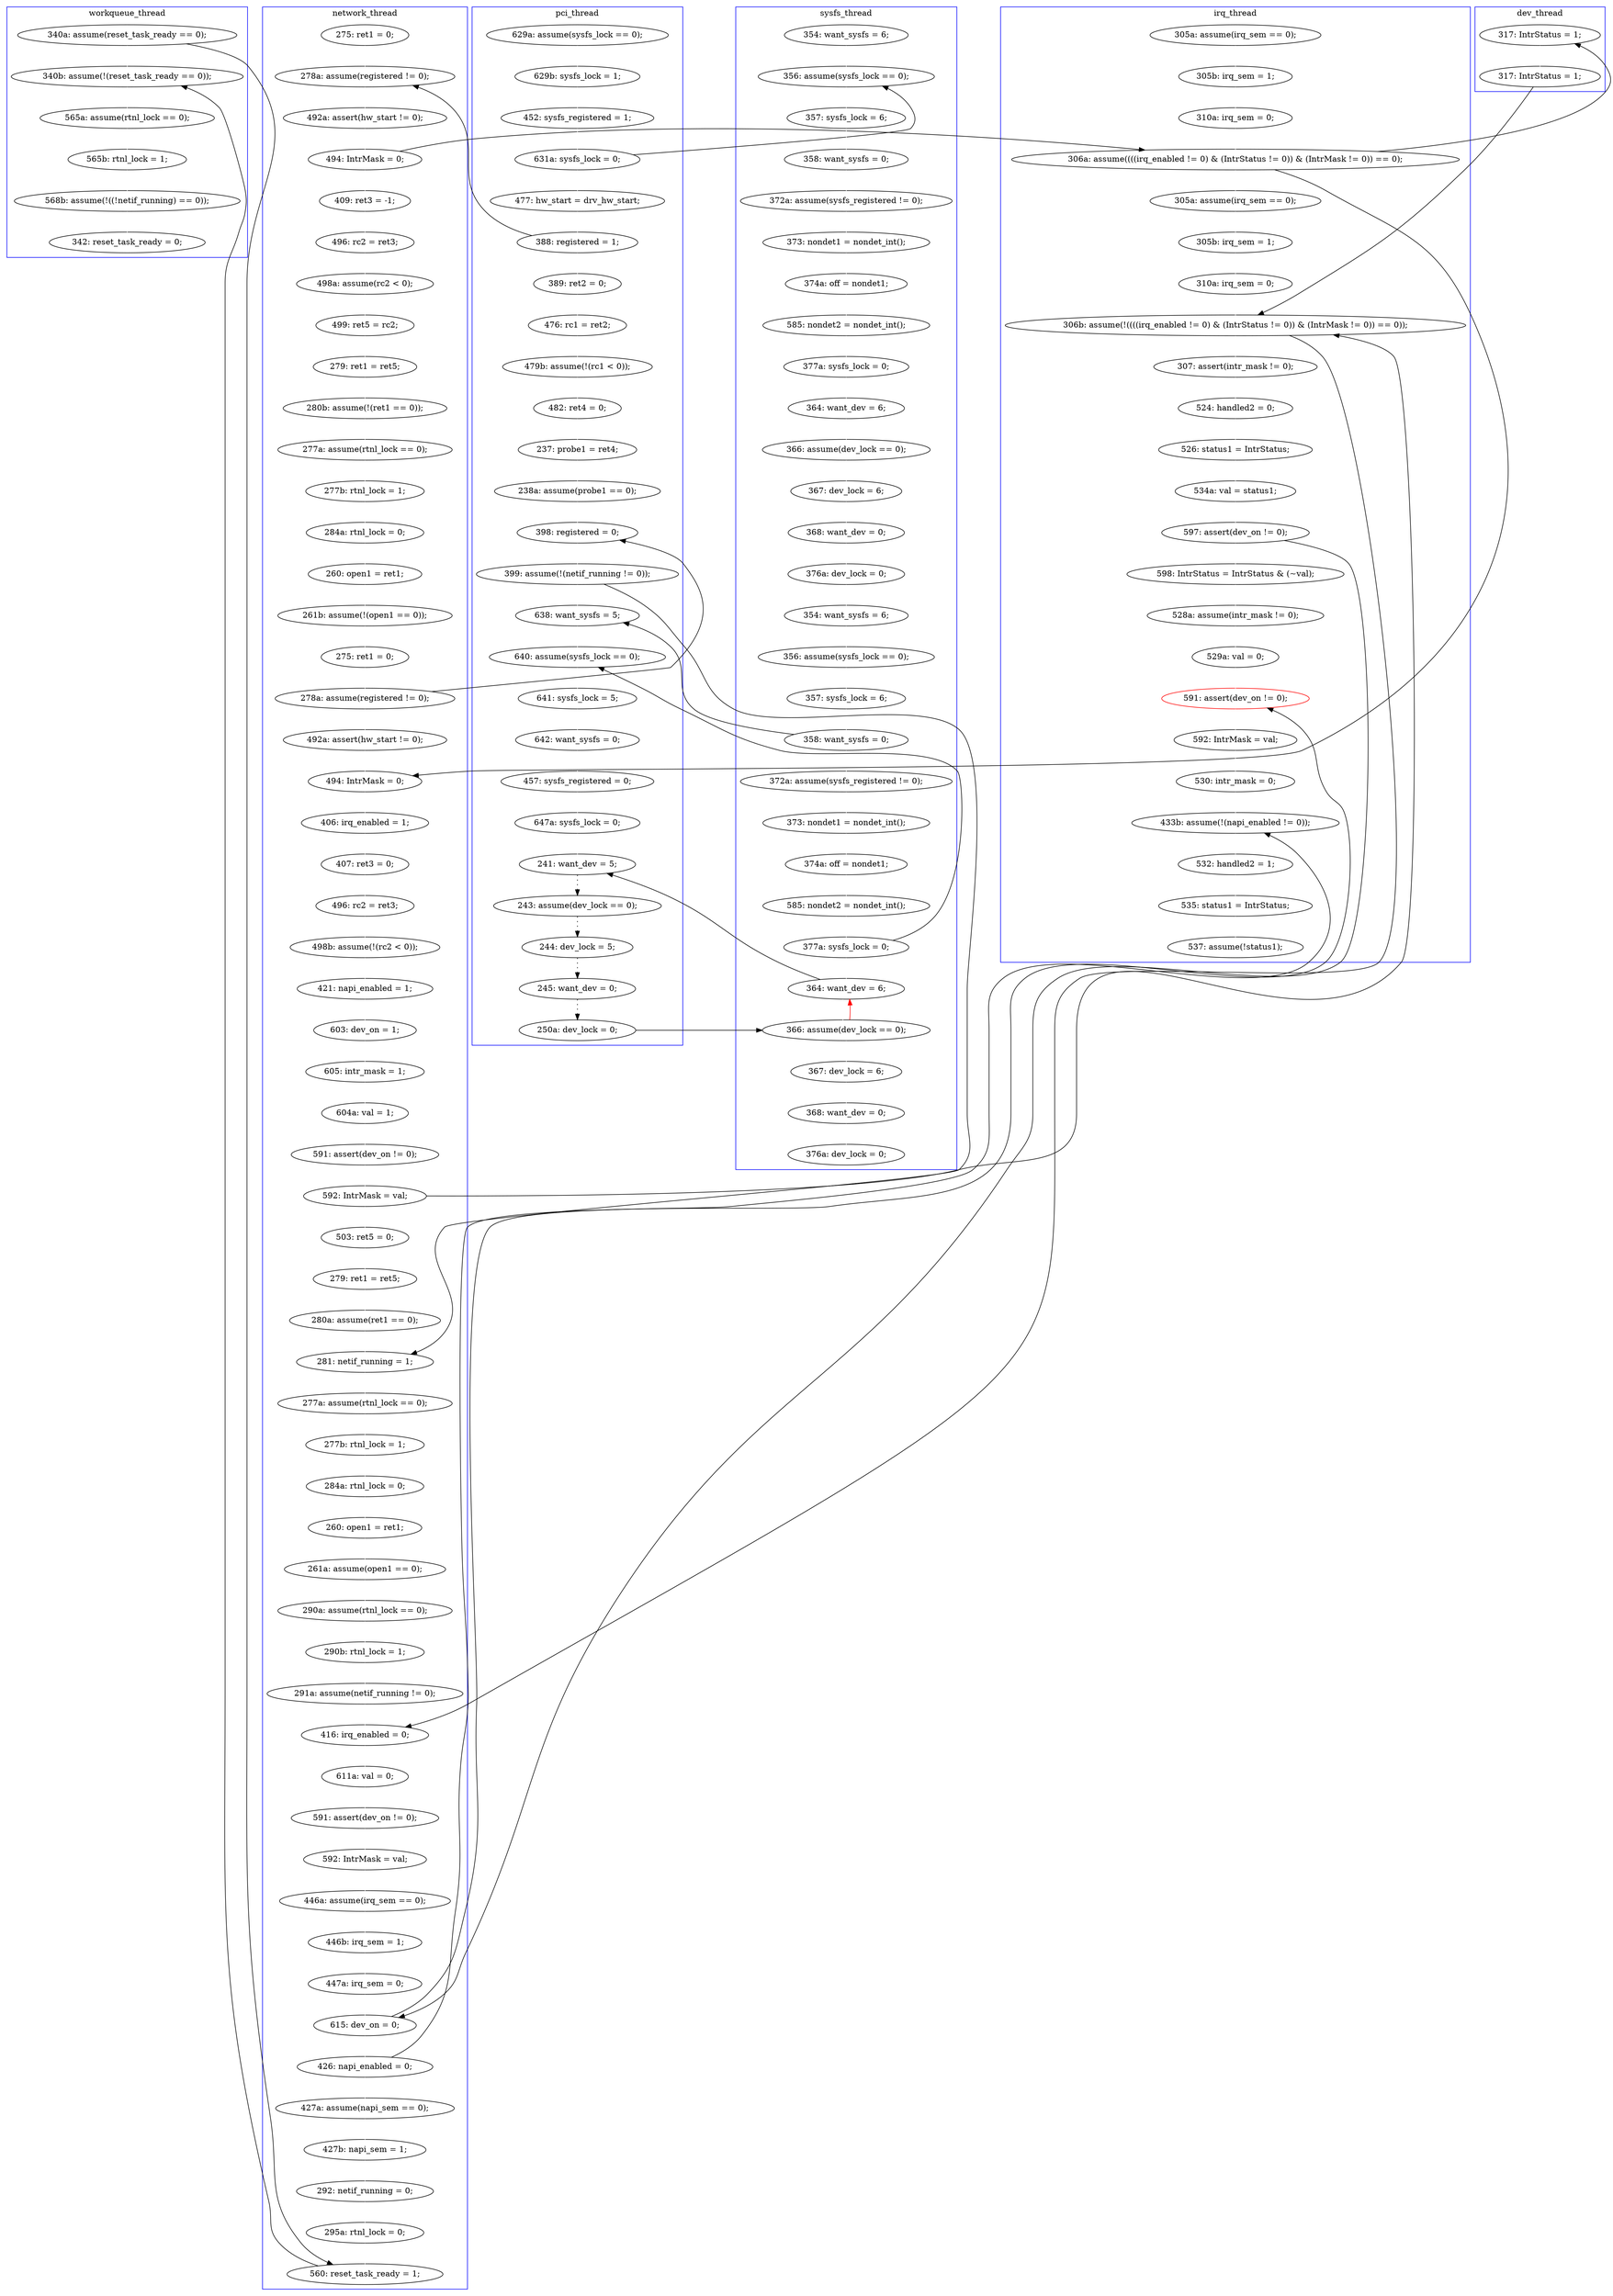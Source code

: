 digraph Counterexample {
	308 -> 322 [color = white, style = solid]
	157 -> 158 [color = white, style = solid]
	204 -> 208 [color = white, style = solid]
	36 -> 101 [color = black, style = solid, constraint = false]
	144 -> 183 [color = white, style = solid]
	262 -> 263 [color = black, style = solid, constraint = false]
	205 -> 206 [color = white, style = solid]
	191 -> 194 [color = white, style = solid]
	242 -> 244 [color = white, style = solid]
	70 -> 75 [color = white, style = solid]
	213 -> 214 [color = white, style = solid]
	71 -> 72 [color = white, style = solid]
	40 -> 49 [color = white, style = solid]
	36 -> 40 [color = white, style = solid]
	269 -> 270 [color = white, style = solid]
	306 -> 209 [color = red, style = solid, constraint = false]
	153 -> 155 [color = white, style = solid]
	263 -> 286 [color = black, style = solid, constraint = false]
	252 -> 253 [color = white, style = solid]
	56 -> 58 [color = white, style = solid]
	298 -> 309 [color = white, style = solid]
	117 -> 126 [color = white, style = solid]
	239 -> 256 [color = white, style = solid]
	292 -> 301 [color = white, style = solid]
	226 -> 230 [color = white, style = solid]
	80 -> 81 [color = white, style = solid]
	268 -> 294 [color = black, style = solid, constraint = false]
	146 -> 164 [color = white, style = solid]
	228 -> 237 [color = black, style = solid, constraint = false]
	198 -> 201 [color = white, style = solid]
	263 -> 268 [color = white, style = solid]
	86 -> 89 [color = white, style = solid]
	206 -> 207 [color = white, style = solid]
	72 -> 73 [color = white, style = solid]
	127 -> 279 [color = black, style = solid, constraint = false]
	126 -> 228 [color = black, style = solid, constraint = false]
	81 -> 85 [color = white, style = solid]
	258 -> 260 [color = white, style = solid]
	152 -> 153 [color = white, style = solid]
	91 -> 146 [color = black, style = solid, constraint = false]
	185 -> 208 [color = black, style = solid, constraint = false]
	141 -> 144 [color = white, style = solid]
	287 -> 289 [color = white, style = solid]
	100 -> 101 [color = white, style = solid]
	91 -> 117 [color = black, style = solid, constraint = false]
	279 -> 313 [color = black, style = solid, constraint = false]
	260 -> 262 [color = white, style = solid]
	73 -> 91 [color = white, style = solid]
	245 -> 252 [color = white, style = solid]
	112 -> 114 [color = white, style = solid]
	317 -> 319 [color = white, style = solid]
	189 -> 228 [color = black, style = solid, constraint = false]
	262 -> 264 [color = white, style = solid]
	172 -> 178 [color = white, style = solid]
	136 -> 145 [color = white, style = solid]
	286 -> 287 [color = white, style = solid]
	194 -> 200 [color = white, style = solid]
	66 -> 69 [color = white, style = solid]
	101 -> 102 [color = white, style = solid]
	211 -> 212 [color = white, style = solid]
	268 -> 269 [color = white, style = solid]
	150 -> 151 [color = white, style = solid]
	208 -> 211 [color = white, style = solid]
	212 -> 213 [color = white, style = solid]
	284 -> 286 [color = white, style = solid]
	75 -> 78 [color = white, style = solid]
	306 -> 307 [color = white, style = solid]
	149 -> 150 [color = white, style = solid]
	145 -> 146 [color = white, style = solid]
	42 -> 51 [color = white, style = solid]
	283 -> 284 [color = white, style = solid]
	105 -> 106 [color = white, style = solid]
	49 -> 51 [color = black, style = solid, constraint = false]
	158 -> 196 [color = black, style = solid, constraint = false]
	127 -> 313 [color = white, style = solid]
	89 -> 134 [color = white, style = solid]
	274 -> 279 [color = white, style = solid]
	165 -> 166 [color = white, style = solid]
	179 -> 180 [color = white, style = solid]
	313 -> 316 [color = white, style = solid]
	305 -> 306 [color = black, style = solid, constraint = false]
	169 -> 172 [color = white, style = solid]
	222 -> 228 [color = white, style = solid]
	316 -> 317 [color = white, style = solid]
	29 -> 32 [color = white, style = solid]
	219 -> 220 [color = white, style = solid]
	273 -> 274 [color = white, style = solid]
	200 -> 209 [color = white, style = solid]
	58 -> 63 [color = white, style = solid]
	50 -> 121 [color = white, style = solid]
	158 -> 160 [color = white, style = solid]
	214 -> 217 [color = white, style = solid]
	200 -> 205 [color = black, style = solid, constraint = false]
	244 -> 245 [color = white, style = solid]
	228 -> 239 [color = white, style = solid]
	103 -> 105 [color = white, style = solid]
	51 -> 56 [color = white, style = solid]
	161 -> 191 [color = white, style = solid]
	160 -> 161 [color = white, style = solid]
	151 -> 152 [color = white, style = solid]
	166 -> 169 [color = white, style = solid]
	91 -> 219 [color = white, style = solid]
	304 -> 305 [color = black, style = dotted]
	178 -> 179 [color = white, style = solid]
	32 -> 36 [color = white, style = solid]
	201 -> 204 [color = white, style = solid]
	189 -> 198 [color = white, style = solid]
	28 -> 29 [color = white, style = solid]
	302 -> 303 [color = black, style = dotted]
	296 -> 298 [color = white, style = solid]
	85 -> 86 [color = white, style = solid]
	289 -> 294 [color = white, style = solid]
	185 -> 196 [color = white, style = solid]
	109 -> 112 [color = white, style = solid]
	207 -> 233 [color = white, style = solid]
	264 -> 283 [color = white, style = solid]
	125 -> 141 [color = white, style = solid]
	237 -> 242 [color = white, style = solid]
	78 -> 80 [color = white, style = solid]
	209 -> 306 [color = white, style = solid]
	301 -> 302 [color = black, style = dotted]
	58 -> 91 [color = black, style = solid, constraint = false]
	156 -> 157 [color = white, style = solid]
	307 -> 308 [color = white, style = solid]
	303 -> 304 [color = black, style = dotted]
	254 -> 263 [color = white, style = solid]
	294 -> 296 [color = white, style = solid]
	253 -> 254 [color = white, style = solid]
	196 -> 205 [color = white, style = solid]
	256 -> 258 [color = white, style = solid]
	319 -> 335 [color = white, style = solid]
	183 -> 185 [color = white, style = solid]
	134 -> 136 [color = white, style = solid]
	220 -> 222 [color = white, style = solid]
	164 -> 165 [color = white, style = solid]
	121 -> 124 [color = white, style = solid]
	186 -> 189 [color = white, style = solid]
	230 -> 237 [color = white, style = solid]
	106 -> 109 [color = white, style = solid]
	180 -> 186 [color = white, style = solid]
	102 -> 103 [color = white, style = solid]
	136 -> 183 [color = black, style = solid, constraint = false]
	209 -> 301 [color = black, style = solid, constraint = false]
	217 -> 225 [color = white, style = solid]
	233 -> 292 [color = white, style = solid]
	225 -> 226 [color = white, style = solid]
	270 -> 273 [color = white, style = solid]
	124 -> 125 [color = white, style = solid]
	114 -> 149 [color = white, style = solid]
	69 -> 70 [color = white, style = solid]
	63 -> 66 [color = white, style = solid]
	155 -> 156 [color = white, style = solid]
	49 -> 50 [color = white, style = solid]
	subgraph cluster7 {
		label = dev_thread
		color = blue
		117  [label = "317: IntrStatus = 1;"]
		126  [label = "317: IntrStatus = 1;"]
	}
	subgraph cluster5 {
		label = workqueue_thread
		color = blue
		127  [label = "340a: assume(reset_task_ready == 0);"]
		319  [label = "568b: assume(!((!netif_running) == 0));"]
		335  [label = "342: reset_task_ready = 0;"]
		316  [label = "565a: assume(rtnl_lock == 0);"]
		313  [label = "340b: assume(!(reset_task_ready == 0));"]
		317  [label = "565b: rtnl_lock = 1;"]
	}
	subgraph cluster3 {
		label = irq_thread
		color = blue
		289  [label = "530: intr_mask = 0;"]
		262  [label = "597: assert(dev_on != 0);"]
		309  [label = "537: assume(!status1);"]
		219  [label = "305a: assume(irq_sem == 0);"]
		260  [label = "534a: val = status1;"]
		283  [label = "528a: assume(intr_mask != 0);"]
		298  [label = "535: status1 = IntrStatus;"]
		294  [label = "433b: assume(!(napi_enabled != 0));"]
		222  [label = "310a: irq_sem = 0;"]
		71  [label = "305a: assume(irq_sem == 0);"]
		73  [label = "310a: irq_sem = 0;"]
		296  [label = "532: handled2 = 1;"]
		220  [label = "305b: irq_sem = 1;"]
		239  [label = "307: assert(intr_mask != 0);"]
		228  [label = "306b: assume(!((((irq_enabled != 0) & (IntrStatus != 0)) & (IntrMask != 0)) == 0));"]
		256  [label = "524: handled2 = 0;"]
		284  [label = "529a: val = 0;"]
		286  [label = "591: assert(dev_on != 0);", color = red]
		287  [label = "592: IntrMask = val;"]
		72  [label = "305b: irq_sem = 1;"]
		264  [label = "598: IntrStatus = IntrStatus & (~val);"]
		258  [label = "526: status1 = IntrStatus;"]
		91  [label = "306a: assume((((irq_enabled != 0) & (IntrStatus != 0)) & (IntrMask != 0)) == 0);"]
	}
	subgraph cluster6 {
		label = sysfs_thread
		color = blue
		112  [label = "585: nondet2 = nondet_int();"]
		153  [label = "376a: dev_lock = 0;"]
		194  [label = "585: nondet2 = nondet_int();"]
		322  [label = "376a: dev_lock = 0;"]
		101  [label = "356: assume(sysfs_lock == 0);"]
		306  [label = "366: assume(dev_lock == 0);"]
		151  [label = "367: dev_lock = 6;"]
		102  [label = "357: sysfs_lock = 6;"]
		103  [label = "358: want_sysfs = 0;"]
		152  [label = "368: want_dev = 0;"]
		150  [label = "366: assume(dev_lock == 0);"]
		106  [label = "373: nondet1 = nondet_int();"]
		100  [label = "354: want_sysfs = 6;"]
		200  [label = "377a: sysfs_lock = 0;"]
		149  [label = "364: want_dev = 6;"]
		156  [label = "356: assume(sysfs_lock == 0);"]
		161  [label = "373: nondet1 = nondet_int();"]
		105  [label = "372a: assume(sysfs_registered != 0);"]
		191  [label = "374a: off = nondet1;"]
		109  [label = "374a: off = nondet1;"]
		160  [label = "372a: assume(sysfs_registered != 0);"]
		114  [label = "377a: sysfs_lock = 0;"]
		158  [label = "358: want_sysfs = 0;"]
		209  [label = "364: want_dev = 6;"]
		308  [label = "368: want_dev = 0;"]
		157  [label = "357: sysfs_lock = 6;"]
		155  [label = "354: want_sysfs = 6;"]
		307  [label = "367: dev_lock = 6;"]
	}
	subgraph cluster1 {
		label = pci_thread
		color = blue
		185  [label = "399: assume(!(netif_running != 0));"]
		207  [label = "642: want_sysfs = 0;"]
		141  [label = "237: probe1 = ret4;"]
		305  [label = "250a: dev_lock = 0;"]
		233  [label = "457: sysfs_registered = 0;"]
		50  [label = "389: ret2 = 0;"]
		301  [label = "241: want_dev = 5;"]
		196  [label = "638: want_sysfs = 5;"]
		124  [label = "479b: assume(!(rc1 < 0));"]
		304  [label = "245: want_dev = 0;"]
		144  [label = "238a: assume(probe1 == 0);"]
		32  [label = "452: sysfs_registered = 1;"]
		28  [label = "629a: assume(sysfs_lock == 0);"]
		205  [label = "640: assume(sysfs_lock == 0);"]
		36  [label = "631a: sysfs_lock = 0;"]
		49  [label = "388: registered = 1;"]
		302  [label = "243: assume(dev_lock == 0);"]
		292  [label = "647a: sysfs_lock = 0;"]
		206  [label = "641: sysfs_lock = 5;"]
		29  [label = "629b: sysfs_lock = 1;"]
		183  [label = "398: registered = 0;"]
		121  [label = "476: rc1 = ret2;"]
		40  [label = "477: hw_start = drv_hw_start;"]
		303  [label = "244: dev_lock = 5;"]
		125  [label = "482: ret4 = 0;"]
	}
	subgraph cluster2 {
		label = network_thread
		color = blue
		136  [label = "278a: assume(registered != 0);"]
		66  [label = "496: rc2 = ret3;"]
		253  [label = "446b: irq_sem = 1;"]
		69  [label = "498a: assume(rc2 < 0);"]
		51  [label = "278a: assume(registered != 0);"]
		217  [label = "261a: assume(open1 == 0);"]
		146  [label = "494: IntrMask = 0;"]
		63  [label = "409: ret3 = -1;"]
		254  [label = "447a: irq_sem = 0;"]
		279  [label = "560: reset_task_ready = 1;"]
		273  [label = "292: netif_running = 0;"]
		214  [label = "260: open1 = ret1;"]
		208  [label = "281: netif_running = 1;"]
		180  [label = "604a: val = 1;"]
		252  [label = "446a: assume(irq_sem == 0);"]
		58  [label = "494: IntrMask = 0;"]
		172  [label = "421: napi_enabled = 1;"]
		237  [label = "416: irq_enabled = 0;"]
		189  [label = "592: IntrMask = val;"]
		268  [label = "426: napi_enabled = 0;"]
		166  [label = "496: rc2 = ret3;"]
		80  [label = "277a: assume(rtnl_lock == 0);"]
		201  [label = "279: ret1 = ret5;"]
		230  [label = "291a: assume(netif_running != 0);"]
		81  [label = "277b: rtnl_lock = 1;"]
		211  [label = "277a: assume(rtnl_lock == 0);"]
		225  [label = "290a: assume(rtnl_lock == 0);"]
		213  [label = "284a: rtnl_lock = 0;"]
		75  [label = "279: ret1 = ret5;"]
		186  [label = "591: assert(dev_on != 0);"]
		169  [label = "498b: assume(!(rc2 < 0));"]
		263  [label = "615: dev_on = 0;"]
		178  [label = "603: dev_on = 1;"]
		204  [label = "280a: assume(ret1 == 0);"]
		245  [label = "592: IntrMask = val;"]
		70  [label = "499: ret5 = rc2;"]
		85  [label = "284a: rtnl_lock = 0;"]
		212  [label = "277b: rtnl_lock = 1;"]
		145  [label = "492a: assert(hw_start != 0);"]
		86  [label = "260: open1 = ret1;"]
		42  [label = "275: ret1 = 0;"]
		270  [label = "427b: napi_sem = 1;"]
		242  [label = "611a: val = 0;"]
		164  [label = "406: irq_enabled = 1;"]
		274  [label = "295a: rtnl_lock = 0;"]
		56  [label = "492a: assert(hw_start != 0);"]
		269  [label = "427a: assume(napi_sem == 0);"]
		226  [label = "290b: rtnl_lock = 1;"]
		134  [label = "275: ret1 = 0;"]
		198  [label = "503: ret5 = 0;"]
		78  [label = "280b: assume(!(ret1 == 0));"]
		165  [label = "407: ret3 = 0;"]
		244  [label = "591: assert(dev_on != 0);"]
		179  [label = "605: intr_mask = 1;"]
		89  [label = "261b: assume(!(open1 == 0));"]
	}
}